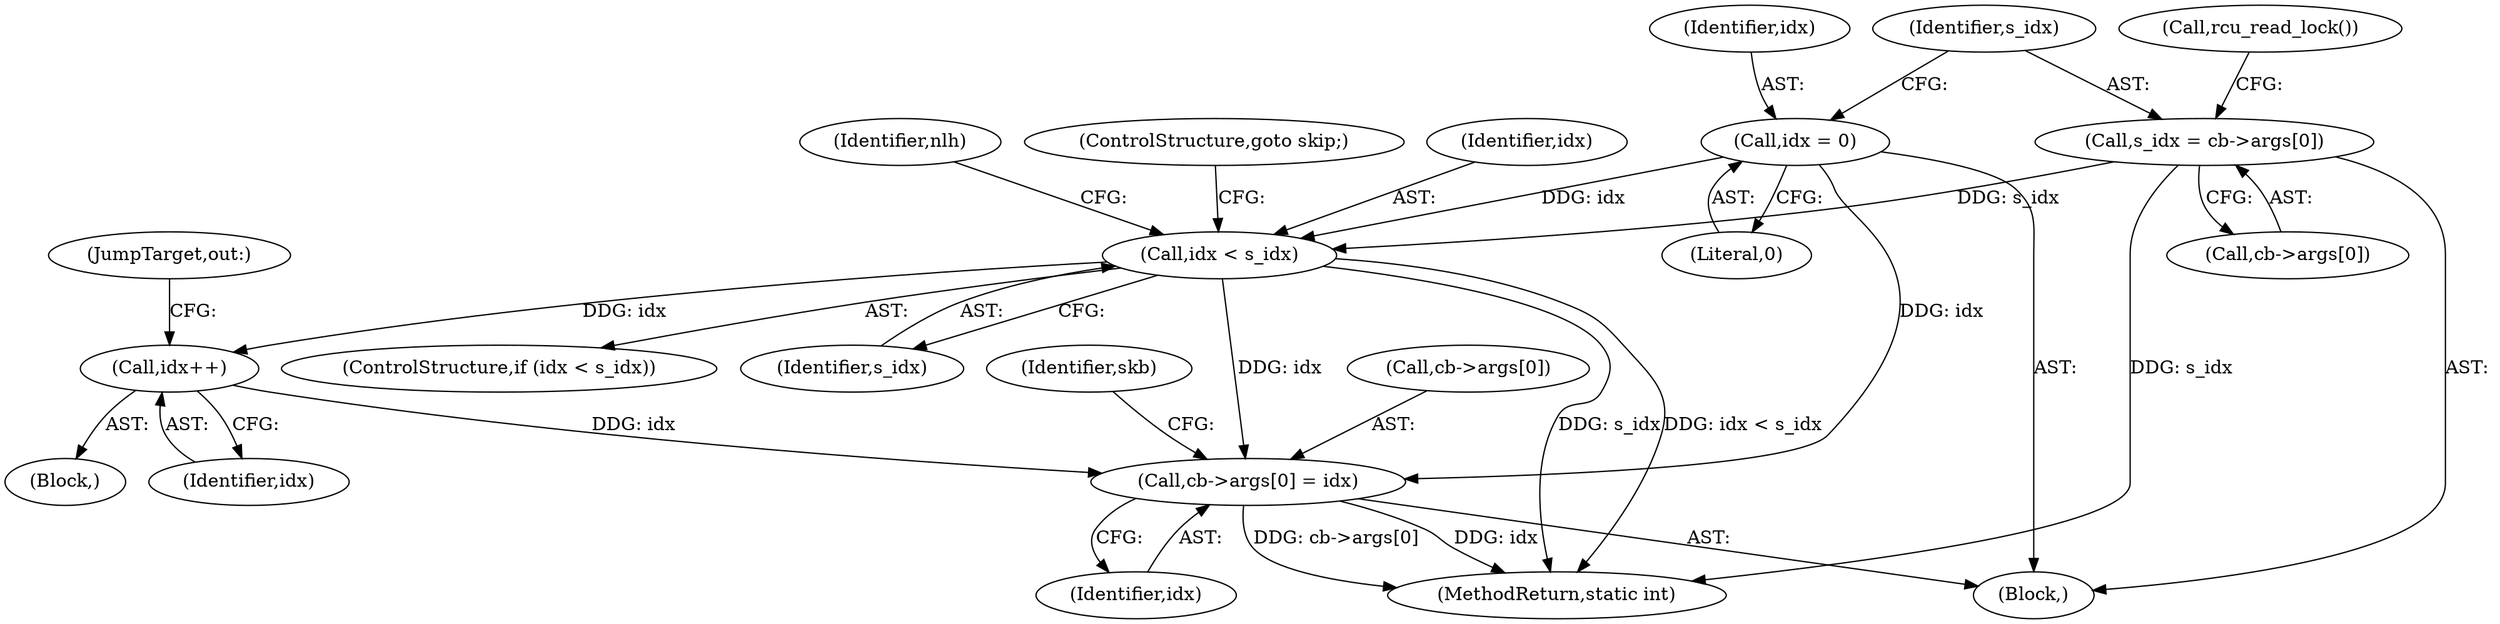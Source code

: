 digraph "0_linux_c085c49920b2f900ba716b4ca1c1a55ece9872cc@array" {
"1000231" [label="(Call,cb->args[0] = idx)"];
"1000222" [label="(Call,idx++)"];
"1000149" [label="(Call,idx < s_idx)"];
"1000118" [label="(Call,idx = 0)"];
"1000122" [label="(Call,s_idx = cb->args[0])"];
"1000104" [label="(Block,)"];
"1000129" [label="(Call,rcu_read_lock())"];
"1000154" [label="(Identifier,nlh)"];
"1000148" [label="(ControlStructure,if (idx < s_idx))"];
"1000237" [label="(Identifier,idx)"];
"1000231" [label="(Call,cb->args[0] = idx)"];
"1000223" [label="(Identifier,idx)"];
"1000240" [label="(Identifier,skb)"];
"1000119" [label="(Identifier,idx)"];
"1000151" [label="(Identifier,s_idx)"];
"1000122" [label="(Call,s_idx = cb->args[0])"];
"1000152" [label="(ControlStructure,goto skip;)"];
"1000146" [label="(Block,)"];
"1000224" [label="(JumpTarget,out:)"];
"1000124" [label="(Call,cb->args[0])"];
"1000118" [label="(Call,idx = 0)"];
"1000149" [label="(Call,idx < s_idx)"];
"1000242" [label="(MethodReturn,static int)"];
"1000222" [label="(Call,idx++)"];
"1000150" [label="(Identifier,idx)"];
"1000120" [label="(Literal,0)"];
"1000123" [label="(Identifier,s_idx)"];
"1000232" [label="(Call,cb->args[0])"];
"1000231" -> "1000104"  [label="AST: "];
"1000231" -> "1000237"  [label="CFG: "];
"1000232" -> "1000231"  [label="AST: "];
"1000237" -> "1000231"  [label="AST: "];
"1000240" -> "1000231"  [label="CFG: "];
"1000231" -> "1000242"  [label="DDG: idx"];
"1000231" -> "1000242"  [label="DDG: cb->args[0]"];
"1000222" -> "1000231"  [label="DDG: idx"];
"1000149" -> "1000231"  [label="DDG: idx"];
"1000118" -> "1000231"  [label="DDG: idx"];
"1000222" -> "1000146"  [label="AST: "];
"1000222" -> "1000223"  [label="CFG: "];
"1000223" -> "1000222"  [label="AST: "];
"1000224" -> "1000222"  [label="CFG: "];
"1000149" -> "1000222"  [label="DDG: idx"];
"1000149" -> "1000148"  [label="AST: "];
"1000149" -> "1000151"  [label="CFG: "];
"1000150" -> "1000149"  [label="AST: "];
"1000151" -> "1000149"  [label="AST: "];
"1000152" -> "1000149"  [label="CFG: "];
"1000154" -> "1000149"  [label="CFG: "];
"1000149" -> "1000242"  [label="DDG: s_idx"];
"1000149" -> "1000242"  [label="DDG: idx < s_idx"];
"1000118" -> "1000149"  [label="DDG: idx"];
"1000122" -> "1000149"  [label="DDG: s_idx"];
"1000118" -> "1000104"  [label="AST: "];
"1000118" -> "1000120"  [label="CFG: "];
"1000119" -> "1000118"  [label="AST: "];
"1000120" -> "1000118"  [label="AST: "];
"1000123" -> "1000118"  [label="CFG: "];
"1000122" -> "1000104"  [label="AST: "];
"1000122" -> "1000124"  [label="CFG: "];
"1000123" -> "1000122"  [label="AST: "];
"1000124" -> "1000122"  [label="AST: "];
"1000129" -> "1000122"  [label="CFG: "];
"1000122" -> "1000242"  [label="DDG: s_idx"];
}
